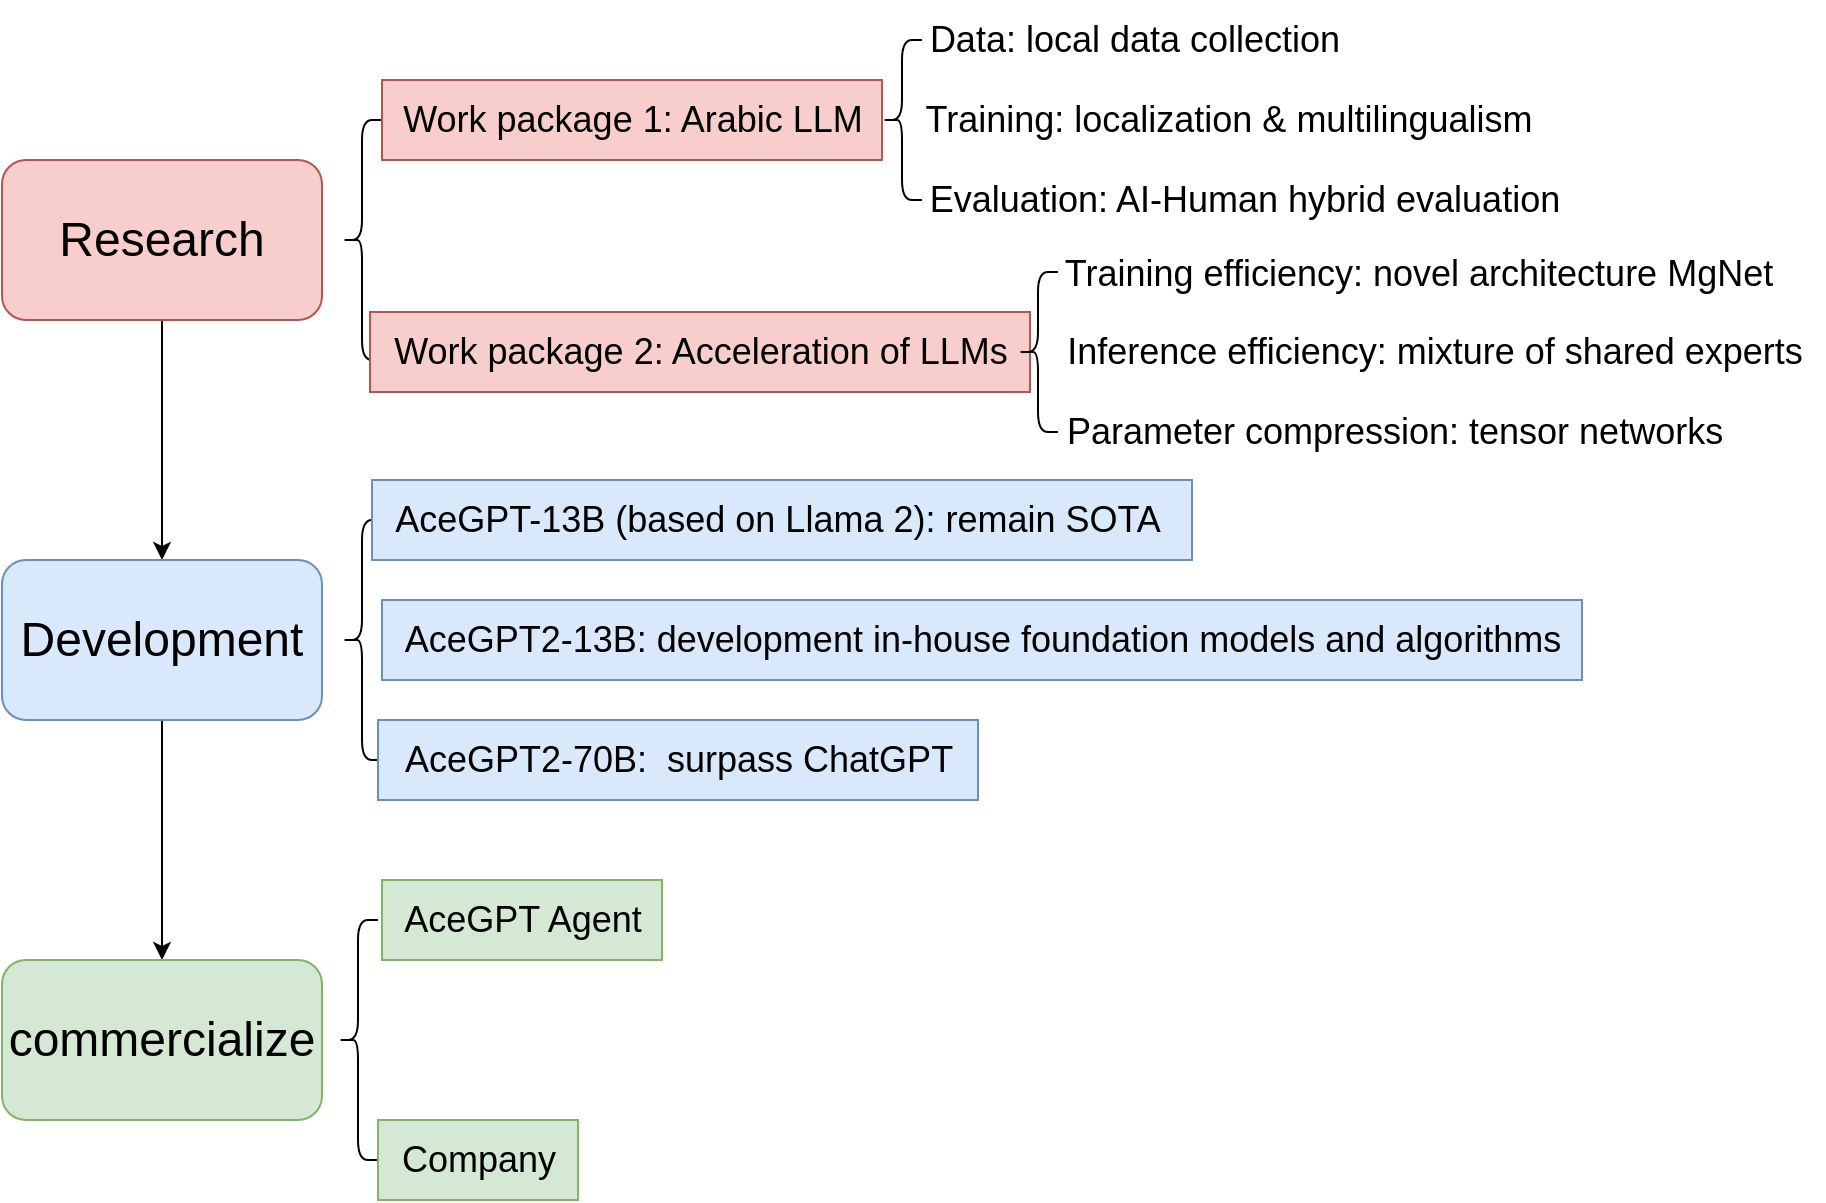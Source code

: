 <mxfile version="21.8.2" type="github">
  <diagram name="第 1 页" id="g2-Hgd-otCSVd7NyG__A">
    <mxGraphModel dx="1368" dy="873" grid="1" gridSize="10" guides="1" tooltips="1" connect="1" arrows="1" fold="1" page="1" pageScale="1" pageWidth="1169" pageHeight="827" math="0" shadow="0">
      <root>
        <mxCell id="0" />
        <mxCell id="1" parent="0" />
        <mxCell id="bHlJhzmSsDk5Wk_ySNNF-11" style="edgeStyle=orthogonalEdgeStyle;rounded=0;orthogonalLoop=1;jettySize=auto;html=1;entryX=0.5;entryY=0;entryDx=0;entryDy=0;" edge="1" parent="1" source="bHlJhzmSsDk5Wk_ySNNF-1" target="bHlJhzmSsDk5Wk_ySNNF-2">
          <mxGeometry relative="1" as="geometry" />
        </mxCell>
        <mxCell id="bHlJhzmSsDk5Wk_ySNNF-1" value="&lt;font style=&quot;font-size: 24px;&quot;&gt;Research&lt;/font&gt;" style="rounded=1;whiteSpace=wrap;html=1;fillColor=#f8cecc;strokeColor=#b85450;" vertex="1" parent="1">
          <mxGeometry x="211" y="120" width="160" height="80" as="geometry" />
        </mxCell>
        <mxCell id="bHlJhzmSsDk5Wk_ySNNF-12" style="edgeStyle=orthogonalEdgeStyle;rounded=0;orthogonalLoop=1;jettySize=auto;html=1;exitX=0.5;exitY=1;exitDx=0;exitDy=0;" edge="1" parent="1" source="bHlJhzmSsDk5Wk_ySNNF-2" target="bHlJhzmSsDk5Wk_ySNNF-3">
          <mxGeometry relative="1" as="geometry" />
        </mxCell>
        <mxCell id="bHlJhzmSsDk5Wk_ySNNF-2" value="&lt;font style=&quot;font-size: 24px;&quot;&gt;Development&lt;/font&gt;" style="rounded=1;whiteSpace=wrap;html=1;fillColor=#dae8fc;strokeColor=#6c8ebf;" vertex="1" parent="1">
          <mxGeometry x="211" y="320" width="160" height="80" as="geometry" />
        </mxCell>
        <mxCell id="bHlJhzmSsDk5Wk_ySNNF-3" value="&lt;font style=&quot;font-size: 24px;&quot;&gt;commercialize&lt;/font&gt;" style="rounded=1;whiteSpace=wrap;html=1;fillColor=#d5e8d4;strokeColor=#82b366;" vertex="1" parent="1">
          <mxGeometry x="211" y="520" width="160" height="80" as="geometry" />
        </mxCell>
        <mxCell id="bHlJhzmSsDk5Wk_ySNNF-5" value="" style="shape=curlyBracket;whiteSpace=wrap;html=1;rounded=1;labelPosition=left;verticalLabelPosition=middle;align=right;verticalAlign=middle;" vertex="1" parent="1">
          <mxGeometry x="381" y="100" width="20" height="120" as="geometry" />
        </mxCell>
        <mxCell id="bHlJhzmSsDk5Wk_ySNNF-6" value="" style="shape=curlyBracket;whiteSpace=wrap;html=1;rounded=1;labelPosition=left;verticalLabelPosition=middle;align=right;verticalAlign=middle;" vertex="1" parent="1">
          <mxGeometry x="381" y="300" width="20" height="120" as="geometry" />
        </mxCell>
        <mxCell id="bHlJhzmSsDk5Wk_ySNNF-7" value="" style="shape=curlyBracket;whiteSpace=wrap;html=1;rounded=1;labelPosition=left;verticalLabelPosition=middle;align=right;verticalAlign=middle;" vertex="1" parent="1">
          <mxGeometry x="379" y="500" width="20" height="120" as="geometry" />
        </mxCell>
        <mxCell id="bHlJhzmSsDk5Wk_ySNNF-10" value="&lt;font style=&quot;font-size: 18px;&quot;&gt;AceGPT-13B (based on Llama 2): remain SOTA&amp;nbsp;&lt;/font&gt;" style="text;html=1;align=center;verticalAlign=middle;resizable=0;points=[];autosize=1;strokeColor=#6c8ebf;fillColor=#dae8fc;rounded=0;glass=0;" vertex="1" parent="1">
          <mxGeometry x="396" y="280" width="410" height="40" as="geometry" />
        </mxCell>
        <mxCell id="bHlJhzmSsDk5Wk_ySNNF-13" value="&lt;font style=&quot;font-size: 18px;&quot;&gt;Work package 1: Arabic LLM&lt;/font&gt;" style="text;html=1;align=center;verticalAlign=middle;resizable=0;points=[];autosize=1;strokeColor=#b85450;fillColor=#f8cecc;" vertex="1" parent="1">
          <mxGeometry x="401" y="80" width="250" height="40" as="geometry" />
        </mxCell>
        <mxCell id="bHlJhzmSsDk5Wk_ySNNF-14" value="&lt;font style=&quot;font-size: 18px;&quot;&gt;Work package 2: Acceleration of LLMs&lt;/font&gt;" style="text;html=1;align=center;verticalAlign=middle;resizable=0;points=[];autosize=1;strokeColor=#b85450;fillColor=#f8cecc;" vertex="1" parent="1">
          <mxGeometry x="395" y="196" width="330" height="40" as="geometry" />
        </mxCell>
        <mxCell id="bHlJhzmSsDk5Wk_ySNNF-15" value="&lt;font style=&quot;font-size: 18px;&quot;&gt;AceGPT2-13B:&amp;nbsp;development in-house foundation models and algorithms&lt;/font&gt;" style="text;html=1;align=center;verticalAlign=middle;resizable=0;points=[];autosize=1;strokeColor=#6c8ebf;fillColor=#dae8fc;rounded=0;glass=0;" vertex="1" parent="1">
          <mxGeometry x="401" y="340" width="600" height="40" as="geometry" />
        </mxCell>
        <mxCell id="bHlJhzmSsDk5Wk_ySNNF-16" value="&lt;font style=&quot;font-size: 18px;&quot;&gt;AceGPT2-70B:&amp;nbsp;&amp;nbsp;surpass ChatGPT&lt;/font&gt;" style="text;html=1;align=center;verticalAlign=middle;resizable=0;points=[];autosize=1;strokeColor=#6c8ebf;fillColor=#dae8fc;rounded=0;glass=0;" vertex="1" parent="1">
          <mxGeometry x="399" y="400" width="300" height="40" as="geometry" />
        </mxCell>
        <mxCell id="bHlJhzmSsDk5Wk_ySNNF-17" value="" style="shape=curlyBracket;whiteSpace=wrap;html=1;rounded=1;labelPosition=left;verticalLabelPosition=middle;align=right;verticalAlign=middle;" vertex="1" parent="1">
          <mxGeometry x="651" y="60" width="20" height="80" as="geometry" />
        </mxCell>
        <mxCell id="bHlJhzmSsDk5Wk_ySNNF-18" value="&lt;font style=&quot;font-size: 18px;&quot;&gt;Data: local data collection&lt;/font&gt;" style="text;html=1;align=center;verticalAlign=middle;resizable=0;points=[];autosize=1;strokeColor=none;fillColor=none;" vertex="1" parent="1">
          <mxGeometry x="662" y="40" width="230" height="40" as="geometry" />
        </mxCell>
        <mxCell id="bHlJhzmSsDk5Wk_ySNNF-19" value="&lt;font style=&quot;font-size: 18px;&quot;&gt;Training: localization &amp;amp; multilingualism&lt;/font&gt;" style="text;html=1;align=center;verticalAlign=middle;resizable=0;points=[];autosize=1;strokeColor=none;fillColor=none;" vertex="1" parent="1">
          <mxGeometry x="659" y="80" width="330" height="40" as="geometry" />
        </mxCell>
        <mxCell id="bHlJhzmSsDk5Wk_ySNNF-20" value="&lt;font style=&quot;font-size: 18px;&quot;&gt;Evaluation: AI-Human hybrid evaluation&lt;/font&gt;" style="text;html=1;align=center;verticalAlign=middle;resizable=0;points=[];autosize=1;strokeColor=none;fillColor=none;" vertex="1" parent="1">
          <mxGeometry x="662" y="120" width="340" height="40" as="geometry" />
        </mxCell>
        <mxCell id="bHlJhzmSsDk5Wk_ySNNF-21" value="" style="shape=curlyBracket;whiteSpace=wrap;html=1;rounded=1;labelPosition=left;verticalLabelPosition=middle;align=right;verticalAlign=middle;" vertex="1" parent="1">
          <mxGeometry x="719" y="176" width="20" height="80" as="geometry" />
        </mxCell>
        <mxCell id="bHlJhzmSsDk5Wk_ySNNF-22" value="&lt;span style=&quot;font-size: 18px;&quot;&gt;Training efficiency: novel architecture MgNet&lt;/span&gt;" style="text;html=1;align=center;verticalAlign=middle;resizable=0;points=[];autosize=1;strokeColor=none;fillColor=none;" vertex="1" parent="1">
          <mxGeometry x="729" y="157" width="380" height="40" as="geometry" />
        </mxCell>
        <mxCell id="bHlJhzmSsDk5Wk_ySNNF-23" value="&lt;font style=&quot;font-size: 18px;&quot;&gt;Inference efficiency: mixture of shared experts&lt;/font&gt;" style="text;html=1;align=center;verticalAlign=middle;resizable=0;points=[];autosize=1;strokeColor=none;fillColor=none;" vertex="1" parent="1">
          <mxGeometry x="732" y="196" width="390" height="40" as="geometry" />
        </mxCell>
        <mxCell id="bHlJhzmSsDk5Wk_ySNNF-24" value="&lt;font style=&quot;font-size: 18px;&quot;&gt;Parameter compression: tensor networks&lt;/font&gt;" style="text;html=1;align=center;verticalAlign=middle;resizable=0;points=[];autosize=1;strokeColor=none;fillColor=none;" vertex="1" parent="1">
          <mxGeometry x="732" y="236" width="350" height="40" as="geometry" />
        </mxCell>
        <mxCell id="bHlJhzmSsDk5Wk_ySNNF-25" value="&lt;font style=&quot;font-size: 18px;&quot;&gt;AceGPT Agent&lt;/font&gt;" style="text;html=1;align=center;verticalAlign=middle;resizable=0;points=[];autosize=1;strokeColor=#82b366;fillColor=#d5e8d4;" vertex="1" parent="1">
          <mxGeometry x="401" y="480" width="140" height="40" as="geometry" />
        </mxCell>
        <mxCell id="bHlJhzmSsDk5Wk_ySNNF-26" value="&lt;font style=&quot;font-size: 18px;&quot;&gt;Company&lt;/font&gt;" style="text;html=1;align=center;verticalAlign=middle;resizable=0;points=[];autosize=1;strokeColor=#82b366;fillColor=#d5e8d4;" vertex="1" parent="1">
          <mxGeometry x="399" y="600" width="100" height="40" as="geometry" />
        </mxCell>
      </root>
    </mxGraphModel>
  </diagram>
</mxfile>
